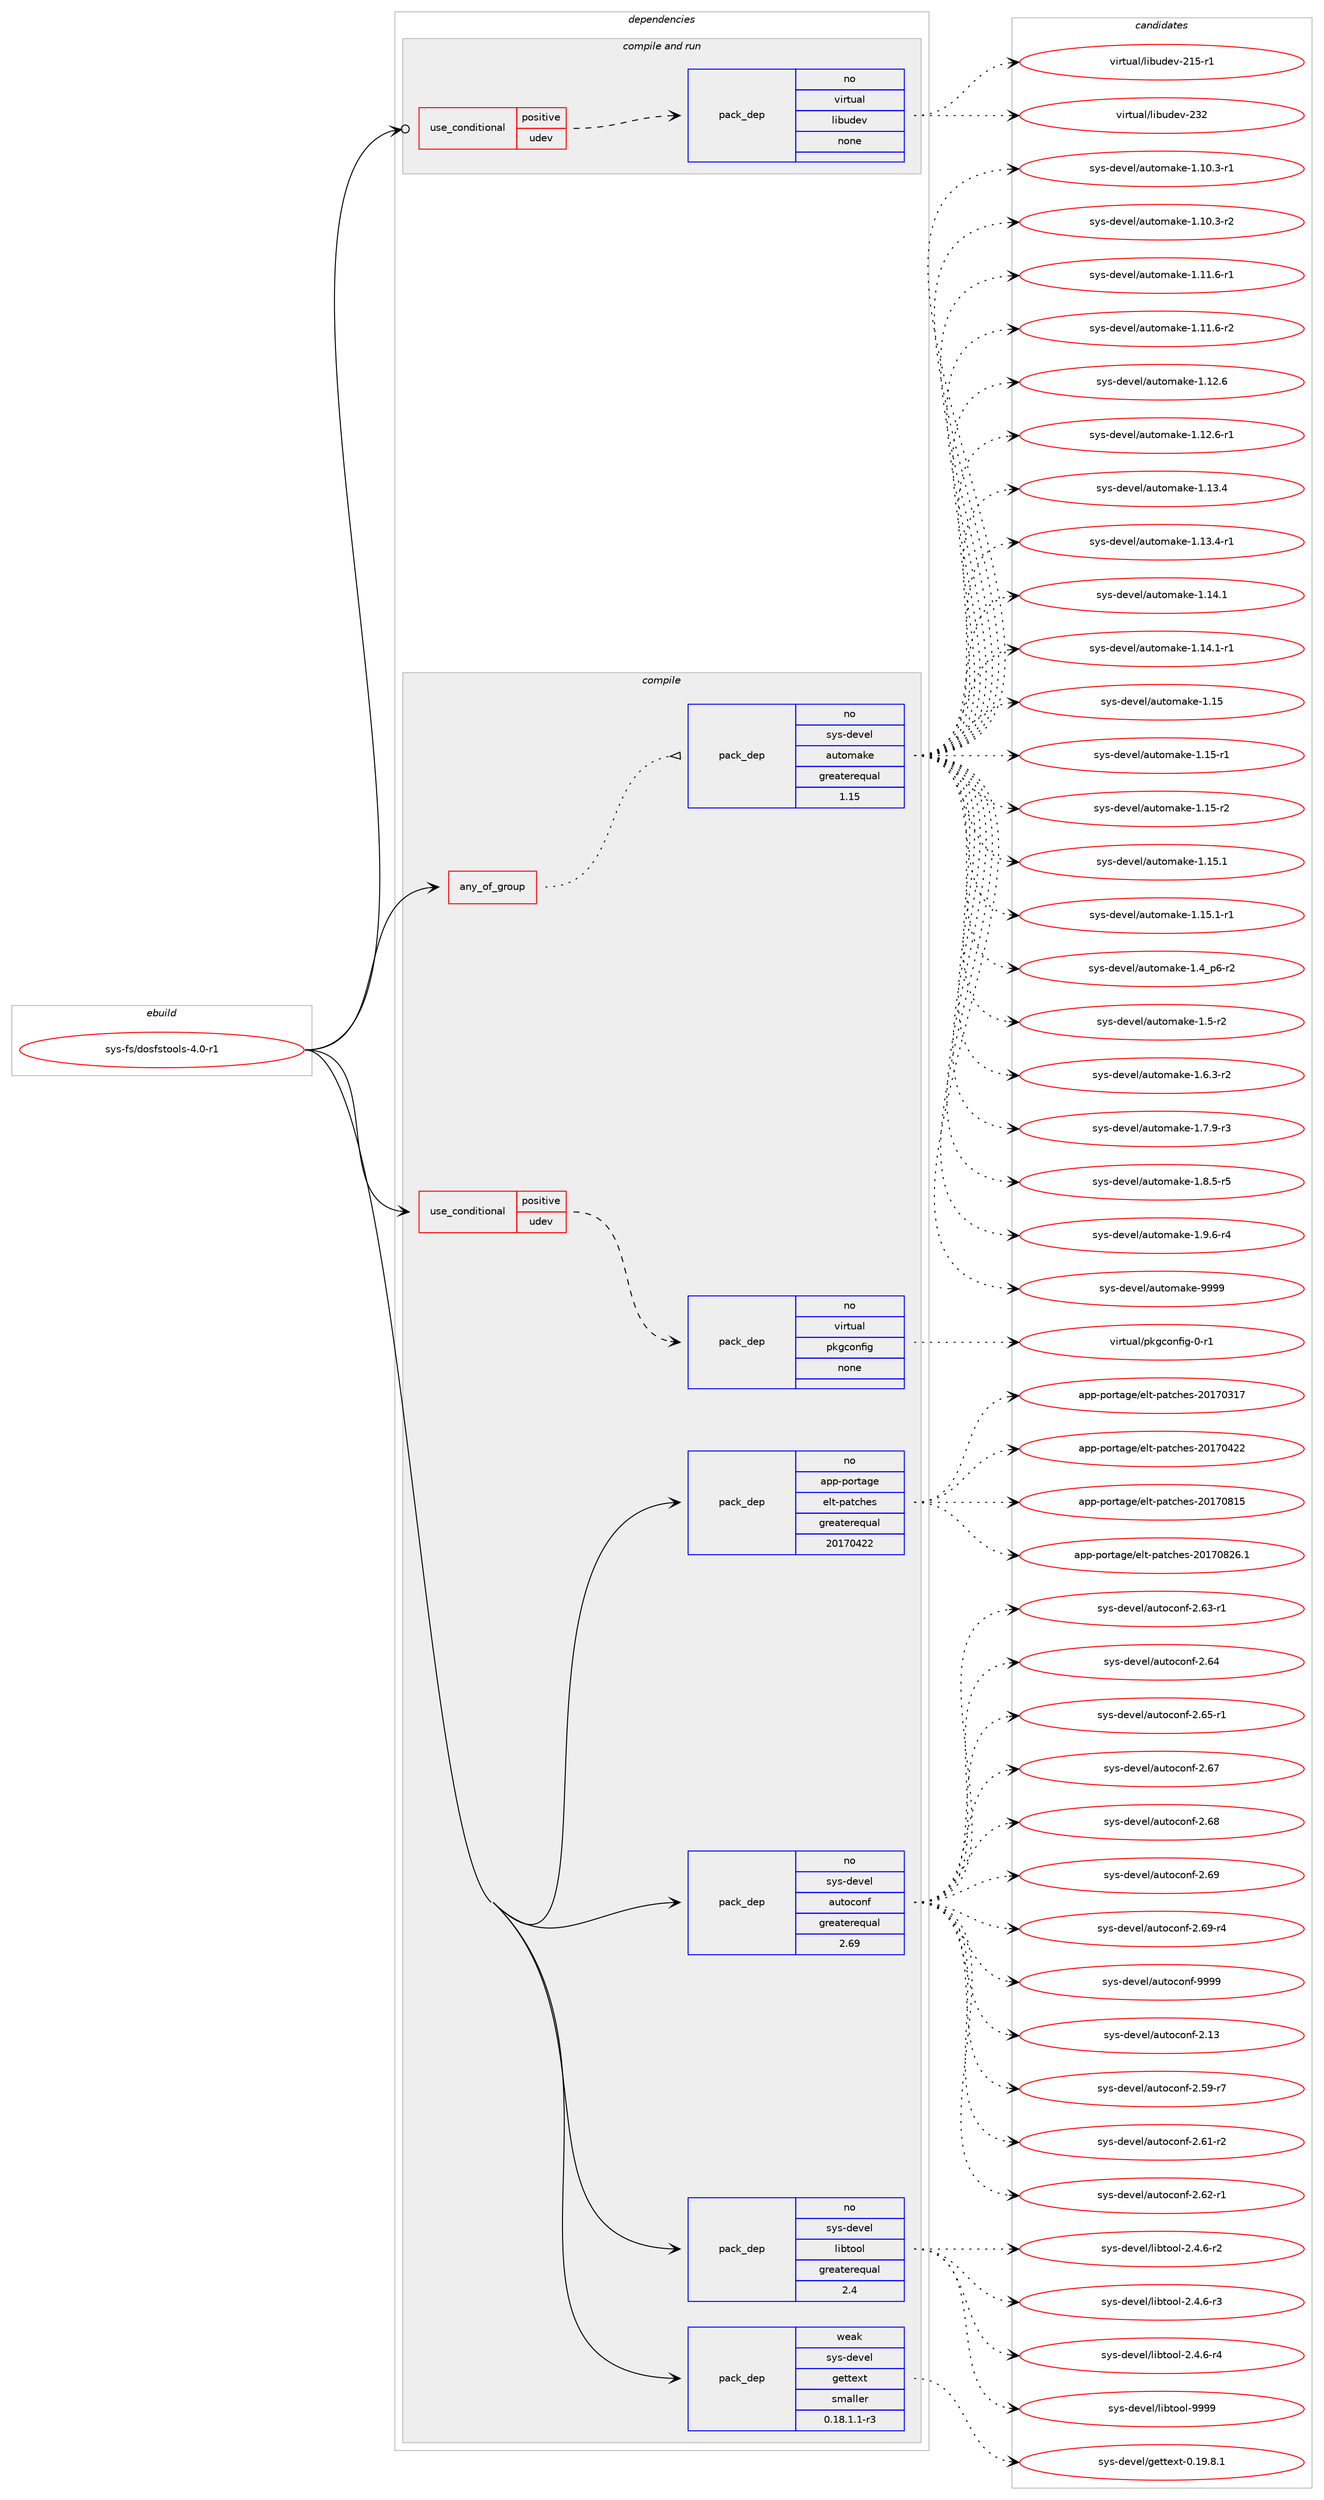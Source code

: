 digraph prolog {

# *************
# Graph options
# *************

newrank=true;
concentrate=true;
compound=true;
graph [rankdir=LR,fontname=Helvetica,fontsize=10,ranksep=1.5];#, ranksep=2.5, nodesep=0.2];
edge  [arrowhead=vee];
node  [fontname=Helvetica,fontsize=10];

# **********
# The ebuild
# **********

subgraph cluster_leftcol {
color=gray;
rank=same;
label=<<i>ebuild</i>>;
id [label="sys-fs/dosfstools-4.0-r1", color=red, width=4, href="../sys-fs/dosfstools-4.0-r1.svg"];
}

# ****************
# The dependencies
# ****************

subgraph cluster_midcol {
color=gray;
label=<<i>dependencies</i>>;
subgraph cluster_compile {
fillcolor="#eeeeee";
style=filled;
label=<<i>compile</i>>;
subgraph any8221 {
dependency487875 [label=<<TABLE BORDER="0" CELLBORDER="1" CELLSPACING="0" CELLPADDING="4"><TR><TD CELLPADDING="10">any_of_group</TD></TR></TABLE>>, shape=none, color=red];subgraph pack362528 {
dependency487876 [label=<<TABLE BORDER="0" CELLBORDER="1" CELLSPACING="0" CELLPADDING="4" WIDTH="220"><TR><TD ROWSPAN="6" CELLPADDING="30">pack_dep</TD></TR><TR><TD WIDTH="110">no</TD></TR><TR><TD>sys-devel</TD></TR><TR><TD>automake</TD></TR><TR><TD>greaterequal</TD></TR><TR><TD>1.15</TD></TR></TABLE>>, shape=none, color=blue];
}
dependency487875:e -> dependency487876:w [weight=20,style="dotted",arrowhead="oinv"];
}
id:e -> dependency487875:w [weight=20,style="solid",arrowhead="vee"];
subgraph cond116827 {
dependency487877 [label=<<TABLE BORDER="0" CELLBORDER="1" CELLSPACING="0" CELLPADDING="4"><TR><TD ROWSPAN="3" CELLPADDING="10">use_conditional</TD></TR><TR><TD>positive</TD></TR><TR><TD>udev</TD></TR></TABLE>>, shape=none, color=red];
subgraph pack362529 {
dependency487878 [label=<<TABLE BORDER="0" CELLBORDER="1" CELLSPACING="0" CELLPADDING="4" WIDTH="220"><TR><TD ROWSPAN="6" CELLPADDING="30">pack_dep</TD></TR><TR><TD WIDTH="110">no</TD></TR><TR><TD>virtual</TD></TR><TR><TD>pkgconfig</TD></TR><TR><TD>none</TD></TR><TR><TD></TD></TR></TABLE>>, shape=none, color=blue];
}
dependency487877:e -> dependency487878:w [weight=20,style="dashed",arrowhead="vee"];
}
id:e -> dependency487877:w [weight=20,style="solid",arrowhead="vee"];
subgraph pack362530 {
dependency487879 [label=<<TABLE BORDER="0" CELLBORDER="1" CELLSPACING="0" CELLPADDING="4" WIDTH="220"><TR><TD ROWSPAN="6" CELLPADDING="30">pack_dep</TD></TR><TR><TD WIDTH="110">no</TD></TR><TR><TD>app-portage</TD></TR><TR><TD>elt-patches</TD></TR><TR><TD>greaterequal</TD></TR><TR><TD>20170422</TD></TR></TABLE>>, shape=none, color=blue];
}
id:e -> dependency487879:w [weight=20,style="solid",arrowhead="vee"];
subgraph pack362531 {
dependency487880 [label=<<TABLE BORDER="0" CELLBORDER="1" CELLSPACING="0" CELLPADDING="4" WIDTH="220"><TR><TD ROWSPAN="6" CELLPADDING="30">pack_dep</TD></TR><TR><TD WIDTH="110">no</TD></TR><TR><TD>sys-devel</TD></TR><TR><TD>autoconf</TD></TR><TR><TD>greaterequal</TD></TR><TR><TD>2.69</TD></TR></TABLE>>, shape=none, color=blue];
}
id:e -> dependency487880:w [weight=20,style="solid",arrowhead="vee"];
subgraph pack362532 {
dependency487881 [label=<<TABLE BORDER="0" CELLBORDER="1" CELLSPACING="0" CELLPADDING="4" WIDTH="220"><TR><TD ROWSPAN="6" CELLPADDING="30">pack_dep</TD></TR><TR><TD WIDTH="110">no</TD></TR><TR><TD>sys-devel</TD></TR><TR><TD>libtool</TD></TR><TR><TD>greaterequal</TD></TR><TR><TD>2.4</TD></TR></TABLE>>, shape=none, color=blue];
}
id:e -> dependency487881:w [weight=20,style="solid",arrowhead="vee"];
subgraph pack362533 {
dependency487882 [label=<<TABLE BORDER="0" CELLBORDER="1" CELLSPACING="0" CELLPADDING="4" WIDTH="220"><TR><TD ROWSPAN="6" CELLPADDING="30">pack_dep</TD></TR><TR><TD WIDTH="110">weak</TD></TR><TR><TD>sys-devel</TD></TR><TR><TD>gettext</TD></TR><TR><TD>smaller</TD></TR><TR><TD>0.18.1.1-r3</TD></TR></TABLE>>, shape=none, color=blue];
}
id:e -> dependency487882:w [weight=20,style="solid",arrowhead="vee"];
}
subgraph cluster_compileandrun {
fillcolor="#eeeeee";
style=filled;
label=<<i>compile and run</i>>;
subgraph cond116828 {
dependency487883 [label=<<TABLE BORDER="0" CELLBORDER="1" CELLSPACING="0" CELLPADDING="4"><TR><TD ROWSPAN="3" CELLPADDING="10">use_conditional</TD></TR><TR><TD>positive</TD></TR><TR><TD>udev</TD></TR></TABLE>>, shape=none, color=red];
subgraph pack362534 {
dependency487884 [label=<<TABLE BORDER="0" CELLBORDER="1" CELLSPACING="0" CELLPADDING="4" WIDTH="220"><TR><TD ROWSPAN="6" CELLPADDING="30">pack_dep</TD></TR><TR><TD WIDTH="110">no</TD></TR><TR><TD>virtual</TD></TR><TR><TD>libudev</TD></TR><TR><TD>none</TD></TR><TR><TD></TD></TR></TABLE>>, shape=none, color=blue];
}
dependency487883:e -> dependency487884:w [weight=20,style="dashed",arrowhead="vee"];
}
id:e -> dependency487883:w [weight=20,style="solid",arrowhead="odotvee"];
}
subgraph cluster_run {
fillcolor="#eeeeee";
style=filled;
label=<<i>run</i>>;
}
}

# **************
# The candidates
# **************

subgraph cluster_choices {
rank=same;
color=gray;
label=<<i>candidates</i>>;

subgraph choice362528 {
color=black;
nodesep=1;
choice11512111545100101118101108479711711611110997107101454946494846514511449 [label="sys-devel/automake-1.10.3-r1", color=red, width=4,href="../sys-devel/automake-1.10.3-r1.svg"];
choice11512111545100101118101108479711711611110997107101454946494846514511450 [label="sys-devel/automake-1.10.3-r2", color=red, width=4,href="../sys-devel/automake-1.10.3-r2.svg"];
choice11512111545100101118101108479711711611110997107101454946494946544511449 [label="sys-devel/automake-1.11.6-r1", color=red, width=4,href="../sys-devel/automake-1.11.6-r1.svg"];
choice11512111545100101118101108479711711611110997107101454946494946544511450 [label="sys-devel/automake-1.11.6-r2", color=red, width=4,href="../sys-devel/automake-1.11.6-r2.svg"];
choice1151211154510010111810110847971171161111099710710145494649504654 [label="sys-devel/automake-1.12.6", color=red, width=4,href="../sys-devel/automake-1.12.6.svg"];
choice11512111545100101118101108479711711611110997107101454946495046544511449 [label="sys-devel/automake-1.12.6-r1", color=red, width=4,href="../sys-devel/automake-1.12.6-r1.svg"];
choice1151211154510010111810110847971171161111099710710145494649514652 [label="sys-devel/automake-1.13.4", color=red, width=4,href="../sys-devel/automake-1.13.4.svg"];
choice11512111545100101118101108479711711611110997107101454946495146524511449 [label="sys-devel/automake-1.13.4-r1", color=red, width=4,href="../sys-devel/automake-1.13.4-r1.svg"];
choice1151211154510010111810110847971171161111099710710145494649524649 [label="sys-devel/automake-1.14.1", color=red, width=4,href="../sys-devel/automake-1.14.1.svg"];
choice11512111545100101118101108479711711611110997107101454946495246494511449 [label="sys-devel/automake-1.14.1-r1", color=red, width=4,href="../sys-devel/automake-1.14.1-r1.svg"];
choice115121115451001011181011084797117116111109971071014549464953 [label="sys-devel/automake-1.15", color=red, width=4,href="../sys-devel/automake-1.15.svg"];
choice1151211154510010111810110847971171161111099710710145494649534511449 [label="sys-devel/automake-1.15-r1", color=red, width=4,href="../sys-devel/automake-1.15-r1.svg"];
choice1151211154510010111810110847971171161111099710710145494649534511450 [label="sys-devel/automake-1.15-r2", color=red, width=4,href="../sys-devel/automake-1.15-r2.svg"];
choice1151211154510010111810110847971171161111099710710145494649534649 [label="sys-devel/automake-1.15.1", color=red, width=4,href="../sys-devel/automake-1.15.1.svg"];
choice11512111545100101118101108479711711611110997107101454946495346494511449 [label="sys-devel/automake-1.15.1-r1", color=red, width=4,href="../sys-devel/automake-1.15.1-r1.svg"];
choice115121115451001011181011084797117116111109971071014549465295112544511450 [label="sys-devel/automake-1.4_p6-r2", color=red, width=4,href="../sys-devel/automake-1.4_p6-r2.svg"];
choice11512111545100101118101108479711711611110997107101454946534511450 [label="sys-devel/automake-1.5-r2", color=red, width=4,href="../sys-devel/automake-1.5-r2.svg"];
choice115121115451001011181011084797117116111109971071014549465446514511450 [label="sys-devel/automake-1.6.3-r2", color=red, width=4,href="../sys-devel/automake-1.6.3-r2.svg"];
choice115121115451001011181011084797117116111109971071014549465546574511451 [label="sys-devel/automake-1.7.9-r3", color=red, width=4,href="../sys-devel/automake-1.7.9-r3.svg"];
choice115121115451001011181011084797117116111109971071014549465646534511453 [label="sys-devel/automake-1.8.5-r5", color=red, width=4,href="../sys-devel/automake-1.8.5-r5.svg"];
choice115121115451001011181011084797117116111109971071014549465746544511452 [label="sys-devel/automake-1.9.6-r4", color=red, width=4,href="../sys-devel/automake-1.9.6-r4.svg"];
choice115121115451001011181011084797117116111109971071014557575757 [label="sys-devel/automake-9999", color=red, width=4,href="../sys-devel/automake-9999.svg"];
dependency487876:e -> choice11512111545100101118101108479711711611110997107101454946494846514511449:w [style=dotted,weight="100"];
dependency487876:e -> choice11512111545100101118101108479711711611110997107101454946494846514511450:w [style=dotted,weight="100"];
dependency487876:e -> choice11512111545100101118101108479711711611110997107101454946494946544511449:w [style=dotted,weight="100"];
dependency487876:e -> choice11512111545100101118101108479711711611110997107101454946494946544511450:w [style=dotted,weight="100"];
dependency487876:e -> choice1151211154510010111810110847971171161111099710710145494649504654:w [style=dotted,weight="100"];
dependency487876:e -> choice11512111545100101118101108479711711611110997107101454946495046544511449:w [style=dotted,weight="100"];
dependency487876:e -> choice1151211154510010111810110847971171161111099710710145494649514652:w [style=dotted,weight="100"];
dependency487876:e -> choice11512111545100101118101108479711711611110997107101454946495146524511449:w [style=dotted,weight="100"];
dependency487876:e -> choice1151211154510010111810110847971171161111099710710145494649524649:w [style=dotted,weight="100"];
dependency487876:e -> choice11512111545100101118101108479711711611110997107101454946495246494511449:w [style=dotted,weight="100"];
dependency487876:e -> choice115121115451001011181011084797117116111109971071014549464953:w [style=dotted,weight="100"];
dependency487876:e -> choice1151211154510010111810110847971171161111099710710145494649534511449:w [style=dotted,weight="100"];
dependency487876:e -> choice1151211154510010111810110847971171161111099710710145494649534511450:w [style=dotted,weight="100"];
dependency487876:e -> choice1151211154510010111810110847971171161111099710710145494649534649:w [style=dotted,weight="100"];
dependency487876:e -> choice11512111545100101118101108479711711611110997107101454946495346494511449:w [style=dotted,weight="100"];
dependency487876:e -> choice115121115451001011181011084797117116111109971071014549465295112544511450:w [style=dotted,weight="100"];
dependency487876:e -> choice11512111545100101118101108479711711611110997107101454946534511450:w [style=dotted,weight="100"];
dependency487876:e -> choice115121115451001011181011084797117116111109971071014549465446514511450:w [style=dotted,weight="100"];
dependency487876:e -> choice115121115451001011181011084797117116111109971071014549465546574511451:w [style=dotted,weight="100"];
dependency487876:e -> choice115121115451001011181011084797117116111109971071014549465646534511453:w [style=dotted,weight="100"];
dependency487876:e -> choice115121115451001011181011084797117116111109971071014549465746544511452:w [style=dotted,weight="100"];
dependency487876:e -> choice115121115451001011181011084797117116111109971071014557575757:w [style=dotted,weight="100"];
}
subgraph choice362529 {
color=black;
nodesep=1;
choice11810511411611797108471121071039911111010210510345484511449 [label="virtual/pkgconfig-0-r1", color=red, width=4,href="../virtual/pkgconfig-0-r1.svg"];
dependency487878:e -> choice11810511411611797108471121071039911111010210510345484511449:w [style=dotted,weight="100"];
}
subgraph choice362530 {
color=black;
nodesep=1;
choice97112112451121111141169710310147101108116451129711699104101115455048495548514955 [label="app-portage/elt-patches-20170317", color=red, width=4,href="../app-portage/elt-patches-20170317.svg"];
choice97112112451121111141169710310147101108116451129711699104101115455048495548525050 [label="app-portage/elt-patches-20170422", color=red, width=4,href="../app-portage/elt-patches-20170422.svg"];
choice97112112451121111141169710310147101108116451129711699104101115455048495548564953 [label="app-portage/elt-patches-20170815", color=red, width=4,href="../app-portage/elt-patches-20170815.svg"];
choice971121124511211111411697103101471011081164511297116991041011154550484955485650544649 [label="app-portage/elt-patches-20170826.1", color=red, width=4,href="../app-portage/elt-patches-20170826.1.svg"];
dependency487879:e -> choice97112112451121111141169710310147101108116451129711699104101115455048495548514955:w [style=dotted,weight="100"];
dependency487879:e -> choice97112112451121111141169710310147101108116451129711699104101115455048495548525050:w [style=dotted,weight="100"];
dependency487879:e -> choice97112112451121111141169710310147101108116451129711699104101115455048495548564953:w [style=dotted,weight="100"];
dependency487879:e -> choice971121124511211111411697103101471011081164511297116991041011154550484955485650544649:w [style=dotted,weight="100"];
}
subgraph choice362531 {
color=black;
nodesep=1;
choice115121115451001011181011084797117116111991111101024550464951 [label="sys-devel/autoconf-2.13", color=red, width=4,href="../sys-devel/autoconf-2.13.svg"];
choice1151211154510010111810110847971171161119911111010245504653574511455 [label="sys-devel/autoconf-2.59-r7", color=red, width=4,href="../sys-devel/autoconf-2.59-r7.svg"];
choice1151211154510010111810110847971171161119911111010245504654494511450 [label="sys-devel/autoconf-2.61-r2", color=red, width=4,href="../sys-devel/autoconf-2.61-r2.svg"];
choice1151211154510010111810110847971171161119911111010245504654504511449 [label="sys-devel/autoconf-2.62-r1", color=red, width=4,href="../sys-devel/autoconf-2.62-r1.svg"];
choice1151211154510010111810110847971171161119911111010245504654514511449 [label="sys-devel/autoconf-2.63-r1", color=red, width=4,href="../sys-devel/autoconf-2.63-r1.svg"];
choice115121115451001011181011084797117116111991111101024550465452 [label="sys-devel/autoconf-2.64", color=red, width=4,href="../sys-devel/autoconf-2.64.svg"];
choice1151211154510010111810110847971171161119911111010245504654534511449 [label="sys-devel/autoconf-2.65-r1", color=red, width=4,href="../sys-devel/autoconf-2.65-r1.svg"];
choice115121115451001011181011084797117116111991111101024550465455 [label="sys-devel/autoconf-2.67", color=red, width=4,href="../sys-devel/autoconf-2.67.svg"];
choice115121115451001011181011084797117116111991111101024550465456 [label="sys-devel/autoconf-2.68", color=red, width=4,href="../sys-devel/autoconf-2.68.svg"];
choice115121115451001011181011084797117116111991111101024550465457 [label="sys-devel/autoconf-2.69", color=red, width=4,href="../sys-devel/autoconf-2.69.svg"];
choice1151211154510010111810110847971171161119911111010245504654574511452 [label="sys-devel/autoconf-2.69-r4", color=red, width=4,href="../sys-devel/autoconf-2.69-r4.svg"];
choice115121115451001011181011084797117116111991111101024557575757 [label="sys-devel/autoconf-9999", color=red, width=4,href="../sys-devel/autoconf-9999.svg"];
dependency487880:e -> choice115121115451001011181011084797117116111991111101024550464951:w [style=dotted,weight="100"];
dependency487880:e -> choice1151211154510010111810110847971171161119911111010245504653574511455:w [style=dotted,weight="100"];
dependency487880:e -> choice1151211154510010111810110847971171161119911111010245504654494511450:w [style=dotted,weight="100"];
dependency487880:e -> choice1151211154510010111810110847971171161119911111010245504654504511449:w [style=dotted,weight="100"];
dependency487880:e -> choice1151211154510010111810110847971171161119911111010245504654514511449:w [style=dotted,weight="100"];
dependency487880:e -> choice115121115451001011181011084797117116111991111101024550465452:w [style=dotted,weight="100"];
dependency487880:e -> choice1151211154510010111810110847971171161119911111010245504654534511449:w [style=dotted,weight="100"];
dependency487880:e -> choice115121115451001011181011084797117116111991111101024550465455:w [style=dotted,weight="100"];
dependency487880:e -> choice115121115451001011181011084797117116111991111101024550465456:w [style=dotted,weight="100"];
dependency487880:e -> choice115121115451001011181011084797117116111991111101024550465457:w [style=dotted,weight="100"];
dependency487880:e -> choice1151211154510010111810110847971171161119911111010245504654574511452:w [style=dotted,weight="100"];
dependency487880:e -> choice115121115451001011181011084797117116111991111101024557575757:w [style=dotted,weight="100"];
}
subgraph choice362532 {
color=black;
nodesep=1;
choice1151211154510010111810110847108105981161111111084550465246544511450 [label="sys-devel/libtool-2.4.6-r2", color=red, width=4,href="../sys-devel/libtool-2.4.6-r2.svg"];
choice1151211154510010111810110847108105981161111111084550465246544511451 [label="sys-devel/libtool-2.4.6-r3", color=red, width=4,href="../sys-devel/libtool-2.4.6-r3.svg"];
choice1151211154510010111810110847108105981161111111084550465246544511452 [label="sys-devel/libtool-2.4.6-r4", color=red, width=4,href="../sys-devel/libtool-2.4.6-r4.svg"];
choice1151211154510010111810110847108105981161111111084557575757 [label="sys-devel/libtool-9999", color=red, width=4,href="../sys-devel/libtool-9999.svg"];
dependency487881:e -> choice1151211154510010111810110847108105981161111111084550465246544511450:w [style=dotted,weight="100"];
dependency487881:e -> choice1151211154510010111810110847108105981161111111084550465246544511451:w [style=dotted,weight="100"];
dependency487881:e -> choice1151211154510010111810110847108105981161111111084550465246544511452:w [style=dotted,weight="100"];
dependency487881:e -> choice1151211154510010111810110847108105981161111111084557575757:w [style=dotted,weight="100"];
}
subgraph choice362533 {
color=black;
nodesep=1;
choice1151211154510010111810110847103101116116101120116454846495746564649 [label="sys-devel/gettext-0.19.8.1", color=red, width=4,href="../sys-devel/gettext-0.19.8.1.svg"];
dependency487882:e -> choice1151211154510010111810110847103101116116101120116454846495746564649:w [style=dotted,weight="100"];
}
subgraph choice362534 {
color=black;
nodesep=1;
choice118105114116117971084710810598117100101118455049534511449 [label="virtual/libudev-215-r1", color=red, width=4,href="../virtual/libudev-215-r1.svg"];
choice11810511411611797108471081059811710010111845505150 [label="virtual/libudev-232", color=red, width=4,href="../virtual/libudev-232.svg"];
dependency487884:e -> choice118105114116117971084710810598117100101118455049534511449:w [style=dotted,weight="100"];
dependency487884:e -> choice11810511411611797108471081059811710010111845505150:w [style=dotted,weight="100"];
}
}

}
